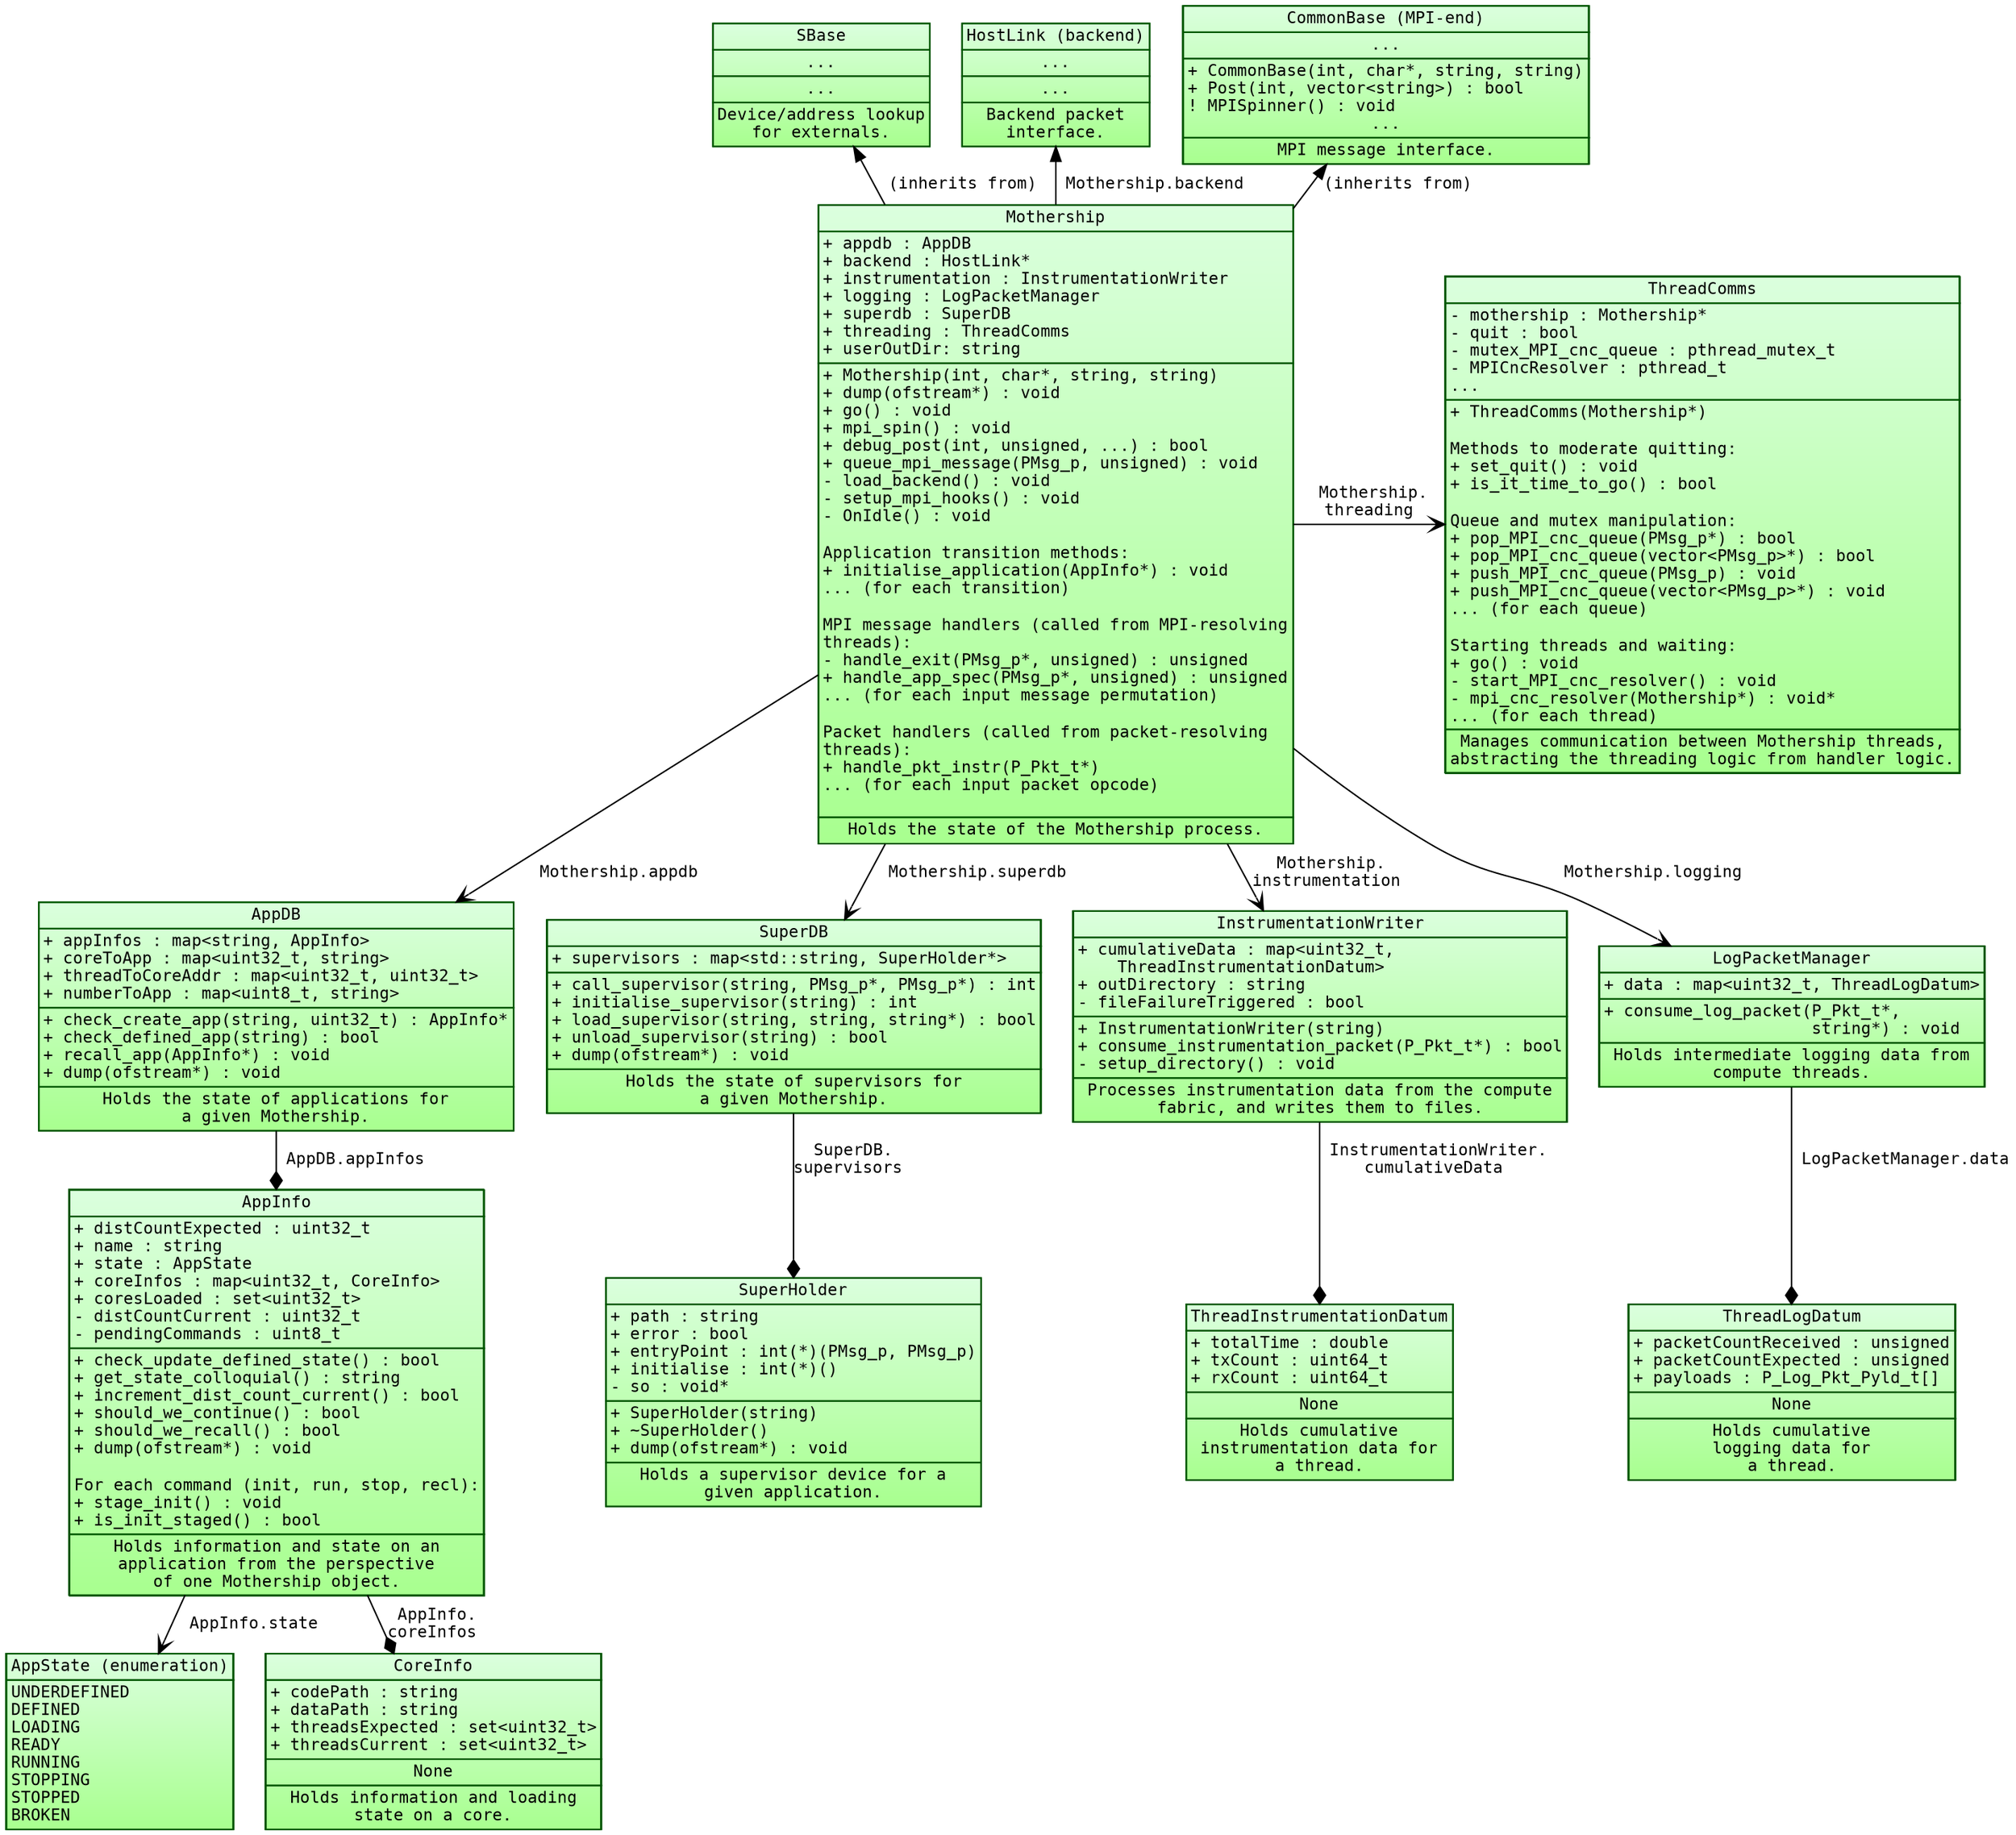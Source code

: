 digraph G {
    fontname="Inconsolata";
    fontsize=11;
    margin=0;
    nodesep=0.3;
    rankdir="UD";
    ranksep=0.2;

    /* Class definitions (as graph nodes) */
    node[color="#005500",
         fillcolor="#DBFFDE:#A8FF8F",
         fontname="Inconsolata",
         fontsize=11,
         gradientangle=270,
         margin=0,
         shape="rect",
         style="filled"];

    SBase[label=<<TABLE BORDER="0" CELLBORDER="1" CELLSPACING="0">
<TR><TD>SBase</TD></TR>
<TR><TD ALIGN="CENTER">
...<BR ALIGN="CENTER"/>
</TD></TR>
<TR><TD ALIGN="CENTER">
...<BR ALIGN="CENTER"/>
</TD></TR>
<TR><TD ALIGN="CENTER">
Device/address lookup<BR ALIGN="CENTER"/>
for externals.<BR ALIGN="CENTER"/>
</TD></TR></TABLE>>];

    HostLink[label=<<TABLE BORDER="0" CELLBORDER="1" CELLSPACING="0">
<TR><TD>HostLink (backend)</TD></TR>
<TR><TD ALIGN="CENTER">
...<BR ALIGN="CENTER"/>
</TD></TR>
<TR><TD ALIGN="CENTER">
...<BR ALIGN="CENTER"/>
</TD></TR>
<TR><TD ALIGN="CENTER">
Backend packet<BR ALIGN="CENTER"/>
interface.<BR ALIGN="CENTER"/>
</TD></TR></TABLE>>];

    CommonBase[label=<<TABLE BORDER="0" CELLBORDER="1" CELLSPACING="0">
<TR><TD>CommonBase (MPI-end)</TD></TR>
<TR><TD ALIGN="CENTER">
...<BR ALIGN="CENTER"/>
</TD></TR>
<TR><TD ALIGN="LEFT">
+ CommonBase(int, char*, string, string)<BR ALIGN="LEFT"/>
+ Post(int, vector&lt;string&gt;) : bool<BR ALIGN="LEFT"/>
! MPISpinner() : void<BR ALIGN="LEFT"/>
...<BR ALIGN="CENTER"/>
</TD></TR>
<TR><TD ALIGN="CENTER">
MPI message interface.<BR ALIGN="CENTER"/>
</TD></TR></TABLE>>];

    AppState[label=<<TABLE BORDER="0" CELLBORDER="1" CELLSPACING="0">
<TR><TD>AppState (enumeration)</TD></TR>
<TR><TD ALIGN="LEFT">
UNDERDEFINED<BR ALIGN="LEFT"/>
DEFINED<BR ALIGN="LEFT"/>
LOADING<BR ALIGN="LEFT"/>
READY<BR ALIGN="LEFT"/>
RUNNING<BR ALIGN="LEFT"/>
STOPPING<BR ALIGN="LEFT"/>
STOPPED<BR ALIGN="LEFT"/>
BROKEN<BR ALIGN="LEFT"/>
</TD></TR></TABLE>>];

    AppDB[label=<<TABLE BORDER="0" CELLBORDER="1" CELLSPACING="0">
<TR><TD>AppDB</TD></TR>
<TR><TD ALIGN="LEFT">
+ appInfos : map&lt;string, AppInfo&gt;<BR ALIGN="LEFT"/>
+ coreToApp : map&lt;uint32_t, string&gt;<BR ALIGN="LEFT"/>
+ threadToCoreAddr : map&lt;uint32_t, uint32_t&gt;<BR ALIGN="LEFT"/>
+ numberToApp : map&lt;uint8_t, string&gt;<BR ALIGN="LEFT"/>
</TD></TR>
<TR><TD ALIGN="LEFT">
+ check_create_app(string, uint32_t) : AppInfo*<BR ALIGN="LEFT"/>
+ check_defined_app(string) : bool<BR ALIGN="LEFT"/>
+ recall_app(AppInfo*) : void<BR ALIGN="LEFT"/>
+ dump(ofstream*) : void<BR ALIGN="LEFT"/>
</TD></TR>
<TR><TD ALIGN="CENTER">
Holds the state of applications for<BR ALIGN="CENTER"/>
a given Mothership.
</TD></TR></TABLE>>];

    AppInfo[label=<<TABLE BORDER="0" CELLBORDER="1" CELLSPACING="0">
<TR><TD>AppInfo</TD></TR>
<TR><TD ALIGN="LEFT">
+ distCountExpected : uint32_t<BR ALIGN="LEFT"/>
+ name : string<BR ALIGN="LEFT"/>
+ state : AppState<BR ALIGN="LEFT"/>
+ coreInfos : map&lt;uint32_t, CoreInfo&gt;<BR ALIGN="LEFT"/>
+ coresLoaded : set&lt;uint32_t&gt;<BR ALIGN="LEFT"/>
- distCountCurrent : uint32_t<BR ALIGN="LEFT"/>
- pendingCommands : uint8_t<BR ALIGN="LEFT"/>
</TD></TR>
<TR><TD ALIGN="LEFT">
+ check_update_defined_state() : bool<BR ALIGN="LEFT"/>
+ get_state_colloquial() : string<BR ALIGN="LEFT"/>
+ increment_dist_count_current() : bool<BR ALIGN="LEFT"/>
+ should_we_continue() : bool<BR ALIGN="LEFT"/>
+ should_we_recall() : bool<BR ALIGN="LEFT"/>
+ dump(ofstream*) : void<BR ALIGN="LEFT"/><BR ALIGN="LEFT"/>
For each command (init, run, stop, recl):<BR ALIGN="LEFT"/>
+ stage_init() : void<BR ALIGN="LEFT"/>
+ is_init_staged() : bool<BR ALIGN="LEFT"/>
</TD></TR>
<TR><TD ALIGN="CENTER">
Holds information and state on an<BR ALIGN="CENTER"/>
application from the perspective<BR ALIGN="CENTER"/>
of one Mothership object.<BR ALIGN="CENTER"/>
</TD></TR></TABLE>>];

    CoreInfo[label=<<TABLE BORDER="0" CELLBORDER="1" CELLSPACING="0">
<TR><TD>CoreInfo</TD></TR>
<TR><TD ALIGN="LEFT">
+ codePath : string<BR ALIGN="LEFT"/>
+ dataPath : string<BR ALIGN="LEFT"/>
+ threadsExpected : set&lt;uint32_t&gt;<BR ALIGN="LEFT"/>
+ threadsCurrent : set&lt;uint32_t&gt;<BR ALIGN="LEFT"/>
</TD></TR>
<TR><TD ALIGN="CENTER">
None
</TD></TR>
<TR><TD ALIGN="CENTER">
Holds information and loading<BR ALIGN="CENTER"/>
state on a core.<BR ALIGN="CENTER"/>
</TD></TR></TABLE>>];

    SuperDB[label=<<TABLE BORDER="0" CELLBORDER="1" CELLSPACING="0">
<TR><TD>SuperDB</TD></TR>
<TR><TD ALIGN="LEFT">
+ supervisors : map&lt;std::string, SuperHolder*&gt;<BR ALIGN="LEFT"/>
</TD></TR>
<TR><TD ALIGN="LEFT">
+ call_supervisor(string, PMsg_p*, PMsg_p*) : int<BR ALIGN="LEFT"/>
+ initialise_supervisor(string) : int<BR ALIGN="LEFT"/>
+ load_supervisor(string, string, string*) : bool<BR ALIGN="LEFT"/>
+ unload_supervisor(string) : bool<BR ALIGN="LEFT"/>
+ dump(ofstream*) : void<BR ALIGN="LEFT"/>
</TD></TR>
<TR><TD ALIGN="CENTER">
Holds the state of supervisors for<BR ALIGN="CENTER"/>
a given Mothership.
</TD></TR></TABLE>>];

    SuperHolder[label=<<TABLE BORDER="0" CELLBORDER="1" CELLSPACING="0">
<TR><TD>SuperHolder</TD></TR>
<TR><TD ALIGN="LEFT">
+ path : string<BR ALIGN="LEFT"/>
+ error : bool<BR ALIGN="LEFT"/>
+ entryPoint : int(*)(PMsg_p, PMsg_p)<BR ALIGN="LEFT"/>
+ initialise : int(*)()<BR ALIGN="LEFT"/>
- so : void*<BR ALIGN="LEFT"/>
</TD></TR>
<TR><TD ALIGN="LEFT">
+ SuperHolder(string)<BR ALIGN="LEFT"/>
+ ~SuperHolder()<BR ALIGN="LEFT"/>
+ dump(ofstream*) : void<BR ALIGN="LEFT"/>
</TD></TR>
<TR><TD ALIGN="CENTER">
Holds a supervisor device for a<BR ALIGN="CENTER"/>
given application.<BR ALIGN="CENTER"/>
</TD></TR></TABLE>>];

    InstrumentationWriter[label=<<TABLE BORDER="0" CELLBORDER="1" CELLSPACING="0">
<TR><TD>InstrumentationWriter</TD></TR>
<TR><TD ALIGN="LEFT">
+ cumulativeData : map&lt;uint32_t,<BR ALIGN="LEFT"/>
    ThreadInstrumentationDatum&gt;<BR ALIGN="LEFT"/>
+ outDirectory : string<BR ALIGN="LEFT"/>
- fileFailureTriggered : bool<BR ALIGN="LEFT"/>
</TD></TR>
<TR><TD ALIGN="LEFT">
+ InstrumentationWriter(string)<BR ALIGN="LEFT"/>
+ consume_instrumentation_packet(P_Pkt_t*) : bool<BR ALIGN="LEFT"/>
- setup_directory() : void<BR ALIGN="LEFT"/>
</TD></TR>
<TR><TD ALIGN="CENTER">
Processes instrumentation data from the compute<BR ALIGN="CENTER"/>
fabric, and writes them to files.<BR ALIGN="CENTER"/>
</TD></TR></TABLE>>];

    ThreadInstrumentationDatum[label=<<TABLE BORDER="0" CELLBORDER="1" CELLSPACING="0">
<TR><TD>ThreadInstrumentationDatum</TD></TR>
<TR><TD ALIGN="LEFT">
+ totalTime : double<BR ALIGN="LEFT"/>
+ txCount : uint64_t<BR ALIGN="LEFT"/>
+ rxCount : uint64_t<BR ALIGN="LEFT"/>
</TD></TR>
<TR><TD ALIGN="CENTER">
None
</TD></TR>
<TR><TD ALIGN="CENTER">
Holds cumulative<BR ALIGN="CENTER"/>
instrumentation data for<BR ALIGN="CENTER"/>
a thread.<BR ALIGN="CENTER"/>
</TD></TR></TABLE>>];

    Mothership[label=<<TABLE BORDER="0" CELLBORDER="1" CELLSPACING="0">
<TR><TD>Mothership</TD></TR>
<TR><TD ALIGN="LEFT">
+ appdb : AppDB<BR ALIGN="LEFT"/>
+ backend : HostLink*<BR ALIGN="LEFT"/>
+ instrumentation : InstrumentationWriter<BR ALIGN="LEFT"/>
+ logging : LogPacketManager<BR ALIGN="LEFT"/>
+ superdb : SuperDB<BR ALIGN="LEFT"/>
+ threading : ThreadComms<BR ALIGN="LEFT"/>
+ userOutDir: string<BR ALIGN="LEFT"/>
</TD></TR>
<TR><TD ALIGN="LEFT">
+ Mothership(int, char*, string, string)<BR ALIGN="LEFT"/>
+ dump(ofstream*) : void<BR ALIGN="LEFT"/>
+ go() : void<BR ALIGN="LEFT"/>
+ mpi_spin() : void<BR ALIGN="LEFT"/>
+ debug_post(int, unsigned, ...) : bool<BR ALIGN="LEFT"/>
+ queue_mpi_message(PMsg_p, unsigned) : void<BR ALIGN="LEFT"/>
- load_backend() : void<BR ALIGN="LEFT"/>
- setup_mpi_hooks() : void<BR ALIGN="LEFT"/>
- OnIdle() : void<BR ALIGN="LEFT"/><BR ALIGN="LEFT"/>
Application transition methods:<BR ALIGN="LEFT"/>
+ initialise_application(AppInfo*) : void<BR ALIGN="LEFT"/>
... (for each transition)<BR ALIGN="LEFT"/><BR ALIGN="LEFT"/>
MPI message handlers (called from MPI-resolving<BR ALIGN="LEFT"/>
threads):<BR ALIGN="LEFT"/>
- handle_exit(PMsg_p*, unsigned) : unsigned<BR ALIGN="LEFT"/>
+ handle_app_spec(PMsg_p*, unsigned) : unsigned<BR ALIGN="LEFT"/>
... (for each input message permutation)<BR ALIGN="LEFT"/><BR ALIGN="LEFT"/>
Packet handlers (called from packet-resolving<BR ALIGN="LEFT"/>
threads):<BR ALIGN="LEFT"/>
+ handle_pkt_instr(P_Pkt_t*)<BR ALIGN="LEFT"/>
... (for each input packet opcode)<BR ALIGN="LEFT"/><BR ALIGN="LEFT"/>
</TD></TR>
<TR><TD ALIGN="CENTER">
Holds the state of the Mothership process.
</TD></TR></TABLE>>];

    ThreadComms[label=<<TABLE BORDER="0" CELLBORDER="1" CELLSPACING="0">
<TR><TD>ThreadComms</TD></TR>
<TR><TD ALIGN="LEFT">
- mothership : Mothership*<BR ALIGN="LEFT"/>
- quit : bool<BR ALIGN="LEFT"/>
- mutex_MPI_cnc_queue : pthread_mutex_t<BR ALIGN="LEFT"/>
- MPICncResolver : pthread_t<BR ALIGN="LEFT"/>
...<BR ALIGN="LEFT"/>
<!--
- mutex_MPI_app_queue : pthread_mutex_t<BR ALIGN="LEFT"/>
- MPIApplicationResolver : pthread_t<BR ALIGN="LEFT"/>
- mutex_backend_output_queue : pthread_mutex_t<BR ALIGN="LEFT"/>
- BackendOutputBroker : pthread_t<BR ALIGN="LEFT"/>
- MPIInputBroker : pthread_t<BR ALIGN="LEFT"/>
- BackendInputBroker : pthread_t<BR ALIGN="LEFT"/>
- DebugInputBroker : pthread_t<BR ALIGN="LEFT"/>
-->
</TD></TR>
<TR><TD ALIGN="LEFT">
+ ThreadComms(Mothership*)<BR ALIGN="LEFT"/><BR ALIGN="LEFT"/>
Methods to moderate quitting:<BR ALIGN="LEFT"/>
+ set_quit() : void<BR ALIGN="LEFT"/>
+ is_it_time_to_go() : bool<BR ALIGN="LEFT"/><BR ALIGN="LEFT"/>
Queue and mutex manipulation: <BR ALIGN="LEFT"/>
+ pop_MPI_cnc_queue(PMsg_p*) : bool<BR ALIGN="LEFT"/>
+ pop_MPI_cnc_queue(vector&lt;PMsg_p&gt;*) : bool<BR ALIGN="LEFT"/>
+ push_MPI_cnc_queue(PMsg_p) : void<BR ALIGN="LEFT"/>
+ push_MPI_cnc_queue(vector&lt;PMsg_p&gt;*) : void<BR ALIGN="LEFT"/>
... (for each queue)<BR ALIGN="LEFT"/><BR ALIGN="LEFT"/>
<!--
+ pop_MPI_app_queue(PMsg_p*) : bool<BR ALIGN="LEFT"/>
+ pop_MPI_app_queue(vector&lt;PMsg_p*&gt;*) : bool<BR ALIGN="LEFT"/>
+ push_MPI_app_queue(PMsg_p) : void<BR ALIGN="LEFT"/>
+ push_MPI_app_queue(vector&lt;PMsg_p*&gt;*) : void<BR ALIGN="LEFT"/>
+ pop_backend_out_queue(P_Pkt_t*) : bool<BR ALIGN="LEFT"/>
+ pop_backend_out_queue(vector&lt;P_Pkt_t*&gt;*) : bool<BR ALIGN="LEFT"/>
+ push_backend_out_queue(P_Pkt_t) : void<BR ALIGN="LEFT"/>
+ push_backend_out_queue(vector&lt;P_Pkt_t*&gt;*) : void<BR ALIGN="LEFT"/>
+ pop_backend_in_queue(P_Pkt_t*) : bool<BR ALIGN="LEFT"/>
+ pop_backend_in_queue(vector&lt;P_Pkt_t*&gt;*) : bool<BR ALIGN="LEFT"/>
+ push_backend_in_queue(P_Pkt_t) : void<BR ALIGN="LEFT"/>
+ push_backend_in_queue(vector&lt;P_Pkt_t*&gt;*) : void<BR ALIGN="LEFT"/>
+ pop_debug_in_queue(P_Debug_Pkt_t*) : bool<BR ALIGN="LEFT"/>
+ pop_debug_in_queue(vector&lt;P_Debug_Pkt_t*&gt;*) : bool<BR ALIGN="LEFT"/>
+ push_debug_in_queue(P_Debug_Pkt_t) : void<BR ALIGN="LEFT"/>
+ push_debug_in_queue(vector&lt;P_Debug_Pkt_t*&gt;*) : void<BR ALIGN="LEFT"/>
-->
Starting threads and waiting: <BR ALIGN="LEFT"/>
+ go() : void<BR ALIGN="LEFT"/>
- start_MPI_cnc_resolver() : void<BR ALIGN="LEFT"/>
- mpi_cnc_resolver(Mothership*) : void*<BR ALIGN="LEFT"/>
... (for each thread)<BR ALIGN="LEFT"/>
<!--
- start_MPI_input_broker() : void<BR ALIGN="LEFT"/>
- mpi_input_broker(Mothership*) : void*<BR ALIGN="LEFT"/>
- start_MPI_app_resolver() : void<BR ALIGN="LEFT"/>
- mpi_app_resolver(Mothership*) : void*<BR ALIGN="LEFT"/>
- start_backend_output_broker() : void<BR ALIGN="LEFT"/>
- backend_output_broker(Mothership*) : void*<BR ALIGN="LEFT"/>
- start_backend_input_broker() : void<BR ALIGN="LEFT"/>
- backend_input_broker(Mothership*) : void*<BR ALIGN="LEFT"/>
- start_debug_input_broker() : void<BR ALIGN="LEFT"/>
- debug_input_broker(Mothership*) : void*<BR ALIGN="LEFT"/>
-->
</TD></TR>
<TR><TD ALIGN="CENTER">
Manages communication between Mothership threads,<BR ALIGN="CENTER"/>
abstracting the threading logic from handler logic.<BR ALIGN="CENTER"/>
</TD></TR></TABLE>>];

    LogPacketManager[label=<<TABLE BORDER="0" CELLBORDER="1" CELLSPACING="0">
<TR><TD>LogPacketManager</TD></TR>
<TR><TD ALIGN="LEFT">
+ data : map&lt;uint32_t, ThreadLogDatum&gt;<BR ALIGN="LEFT"/>
</TD></TR>
<TR><TD ALIGN="LEFT">
+ consume_log_packet(P_Pkt_t*,<BR ALIGN="LEFT"/>
                     string*) : void<BR ALIGN="LEFT"/>
</TD></TR>
<TR><TD ALIGN="CENTER">
Holds intermediate logging data from<BR ALIGN="CENTER"/>
compute threads.<BR ALIGN="CENTER"/>
</TD></TR></TABLE>>];

    ThreadLogDatum[label=<<TABLE BORDER="0" CELLBORDER="1" CELLSPACING="0">
<TR><TD>ThreadLogDatum</TD></TR>
<TR><TD ALIGN="LEFT">
+ packetCountReceived : unsigned<BR ALIGN="LEFT"/>
+ packetCountExpected : unsigned<BR ALIGN="LEFT"/>
+ payloads : P_Log_Pkt_Pyld_t[]<BR ALIGN="LEFT"/>
</TD></TR>
<TR><TD ALIGN="CENTER">
None
</TD></TR>
<TR><TD ALIGN="CENTER">
Holds cumulative<BR ALIGN="CENTER"/>
logging data for<BR ALIGN="CENTER"/>
a thread.<BR ALIGN="CENTER"/>
</TD></TR></TABLE>>];

    /* Relationship definitions (as graph edges) */
    edge[color="#000000",
         fontname="Inconsolata",
         fontsize=11];

    /* One-to-one containment. */
    {edge[arrowhead="vee"];
        AppInfo -> AppState[label=" AppInfo.state"];
        HostLink -> Mothership[label=" Mothership.backend", dir="back"];
        Mothership -> ThreadComms[label=" Mothership.\nthreading"];
        Mothership -> AppDB[label=" Mothership.appdb"];
        Mothership -> SuperDB[label=" Mothership.superdb"];
        Mothership -> InstrumentationWriter[label=" Mothership.\ninstrumentation"];
        Mothership -> LogPacketManager[label=" Mothership.logging"];
    }

    /* One-to-many containment. */
    {edge[arrowhead="diamond"];
        SuperDB -> SuperHolder[label=" SuperDB.\nsupervisors"];
        AppDB -> AppInfo[label=" AppDB.appInfos"];
        AppInfo -> CoreInfo[label=" AppInfo.\ncoreInfos"];
        InstrumentationWriter -> ThreadInstrumentationDatum[label=" InstrumentationWriter.\ncumulativeData"];
        LogPacketManager -> ThreadLogDatum[label=" LogPacketManager.data"];
    }

    /* Inheritance */
    {edge[arrowhead="onormal", label=" (inherits from)"];
        SBase -> Mothership[dir="back"];
        CommonBase -> Mothership[dir="back"];
    }

    /* Rank hackery */
    {rank="same";
        ThreadComms -> Mothership [style="invis"];
        rankdir="LR";
    }
}
